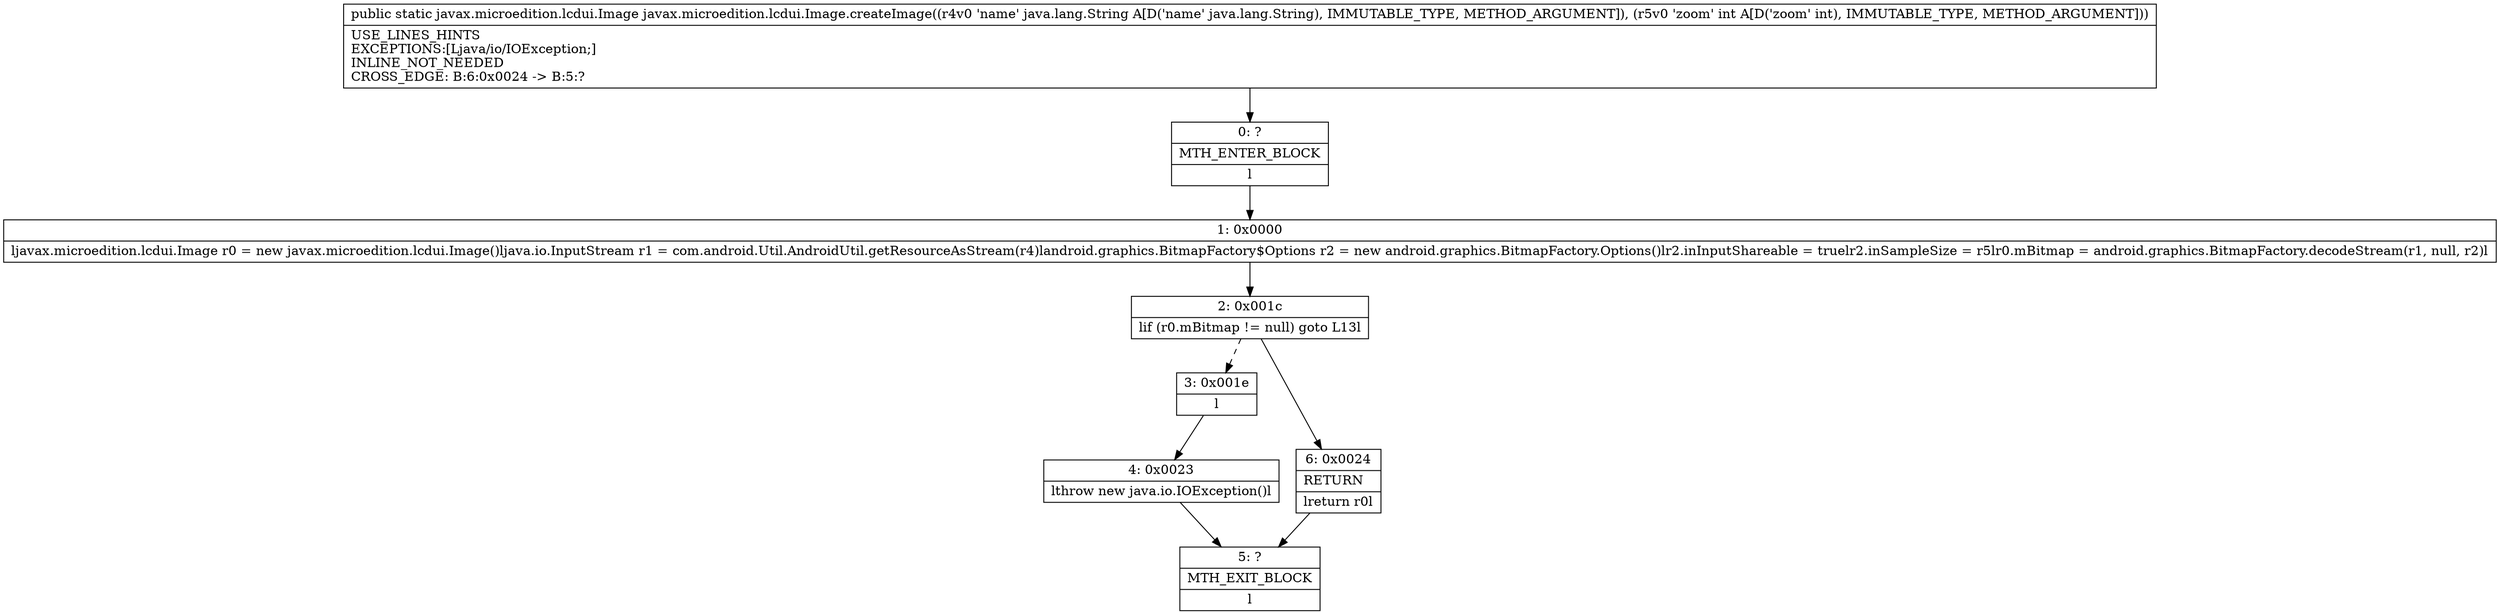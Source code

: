 digraph "CFG forjavax.microedition.lcdui.Image.createImage(Ljava\/lang\/String;I)Ljavax\/microedition\/lcdui\/Image;" {
Node_0 [shape=record,label="{0\:\ ?|MTH_ENTER_BLOCK\l|l}"];
Node_1 [shape=record,label="{1\:\ 0x0000|ljavax.microedition.lcdui.Image r0 = new javax.microedition.lcdui.Image()ljava.io.InputStream r1 = com.android.Util.AndroidUtil.getResourceAsStream(r4)landroid.graphics.BitmapFactory$Options r2 = new android.graphics.BitmapFactory.Options()lr2.inInputShareable = truelr2.inSampleSize = r5lr0.mBitmap = android.graphics.BitmapFactory.decodeStream(r1, null, r2)l}"];
Node_2 [shape=record,label="{2\:\ 0x001c|lif (r0.mBitmap != null) goto L13l}"];
Node_3 [shape=record,label="{3\:\ 0x001e|l}"];
Node_4 [shape=record,label="{4\:\ 0x0023|lthrow new java.io.IOException()l}"];
Node_5 [shape=record,label="{5\:\ ?|MTH_EXIT_BLOCK\l|l}"];
Node_6 [shape=record,label="{6\:\ 0x0024|RETURN\l|lreturn r0l}"];
MethodNode[shape=record,label="{public static javax.microedition.lcdui.Image javax.microedition.lcdui.Image.createImage((r4v0 'name' java.lang.String A[D('name' java.lang.String), IMMUTABLE_TYPE, METHOD_ARGUMENT]), (r5v0 'zoom' int A[D('zoom' int), IMMUTABLE_TYPE, METHOD_ARGUMENT]))  | USE_LINES_HINTS\lEXCEPTIONS:[Ljava\/io\/IOException;]\lINLINE_NOT_NEEDED\lCROSS_EDGE: B:6:0x0024 \-\> B:5:?\l}"];
MethodNode -> Node_0;
Node_0 -> Node_1;
Node_1 -> Node_2;
Node_2 -> Node_3[style=dashed];
Node_2 -> Node_6;
Node_3 -> Node_4;
Node_4 -> Node_5;
Node_6 -> Node_5;
}

